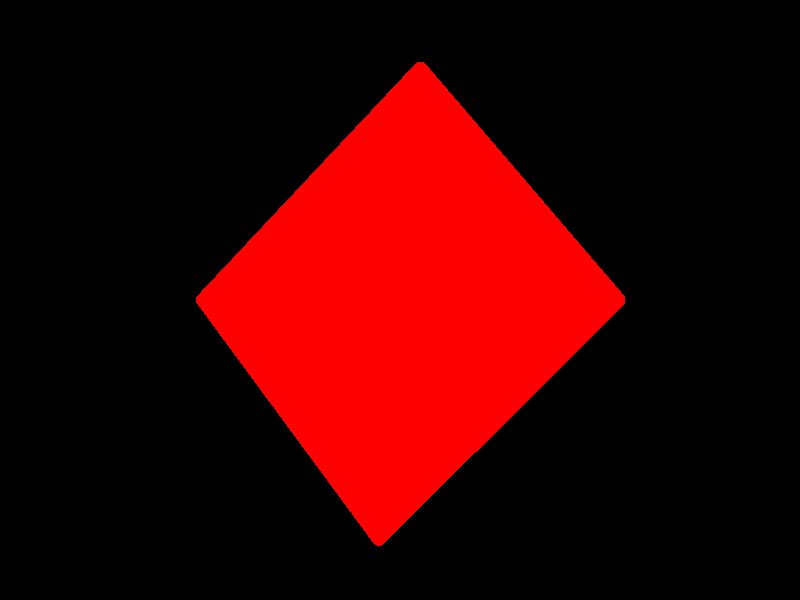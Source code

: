 #include "colors.inc"

camera {
 location <0, 0, -10>
 look_at 0
 angle 19
}

light_source { <3, -7, -20> White }

#declare frame_w = 0.03;

union {
 union {

  cylinder { -z, -x, frame_w }
  cylinder { -x, z, frame_w }
  cylinder { z, x, frame_w }
  cylinder { x, -z, frame_w }

  cylinder { -z, y, frame_w }
  cylinder { -x, y, frame_w }
  cylinder { z, y, frame_w }
  cylinder { x, y, frame_w }

  cylinder { -z, -y, frame_w }
  cylinder { -x, -y, frame_w }
  cylinder { z, -y, frame_w }
  cylinder { x, -y, frame_w }

  sphere { -z, frame_w }
  sphere { z, frame_w }
  sphere { -x, frame_w }
  sphere { x, frame_w }
  sphere { -y, frame_w }
  sphere { y, frame_w }

  texture {
   pigment { color Red }
   finish { ambient .2 diffuse 0.8 specular 1 }
  }
 }

 union {

  triangle { y, x, z }
  triangle { y, z, -x }
  triangle { y, -x, -z }
  triangle { y, -z, x }
  triangle { -y, x, z }
  triangle { -y, z, -x }
  triangle { -y, -x, -z }
  triangle { -y, -z, x }

  texture { 
   pigment { color Red filter 0.6 }
  }
 }

 rotate <10, 30, 0>
 rotate y * clock * 360
}
